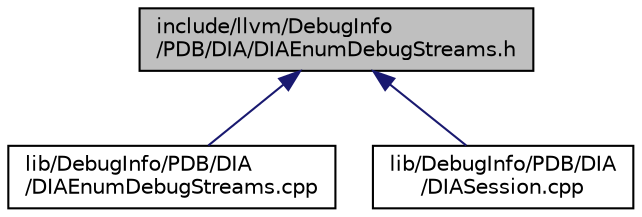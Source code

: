 digraph "include/llvm/DebugInfo/PDB/DIA/DIAEnumDebugStreams.h"
{
 // LATEX_PDF_SIZE
  bgcolor="transparent";
  edge [fontname="Helvetica",fontsize="10",labelfontname="Helvetica",labelfontsize="10"];
  node [fontname="Helvetica",fontsize="10",shape="box"];
  Node1 [label="include/llvm/DebugInfo\l/PDB/DIA/DIAEnumDebugStreams.h",height=0.2,width=0.4,color="black", fillcolor="grey75", style="filled", fontcolor="black",tooltip=" "];
  Node1 -> Node2 [dir="back",color="midnightblue",fontsize="10",style="solid",fontname="Helvetica"];
  Node2 [label="lib/DebugInfo/PDB/DIA\l/DIAEnumDebugStreams.cpp",height=0.2,width=0.4,color="black",URL="$DIAEnumDebugStreams_8cpp.html",tooltip=" "];
  Node1 -> Node3 [dir="back",color="midnightblue",fontsize="10",style="solid",fontname="Helvetica"];
  Node3 [label="lib/DebugInfo/PDB/DIA\l/DIASession.cpp",height=0.2,width=0.4,color="black",URL="$DIASession_8cpp.html",tooltip=" "];
}
